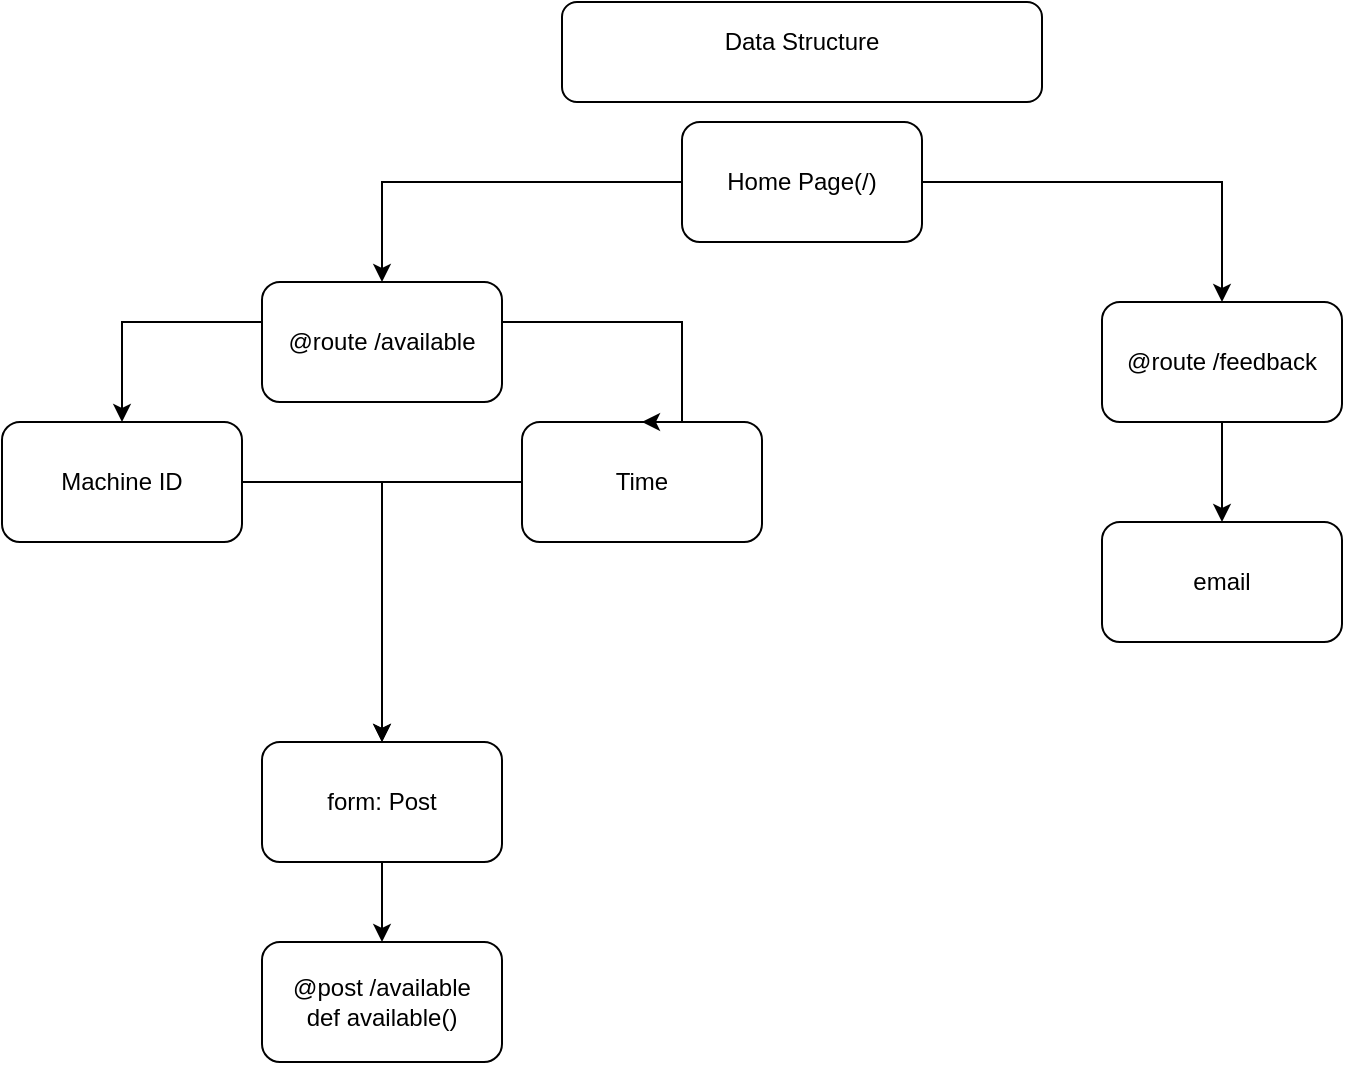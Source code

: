 <mxfile version="12.9.13" type="device"><diagram id="19LA8rvyVbHc2QcTteU6" name="Page-1"><mxGraphModel dx="1490" dy="607" grid="1" gridSize="10" guides="1" tooltips="1" connect="1" arrows="1" fold="1" page="1" pageScale="1" pageWidth="850" pageHeight="1100" math="0" shadow="0"><root><mxCell id="0"/><mxCell id="1" parent="0"/><mxCell id="MEvPISm7qpEVcCpAfaWH-4" value="" style="rounded=1;whiteSpace=wrap;html=1;" vertex="1" parent="1"><mxGeometry x="290" y="50" width="240" height="50" as="geometry"/></mxCell><mxCell id="MEvPISm7qpEVcCpAfaWH-5" value="Data Structure" style="text;html=1;strokeColor=none;fillColor=none;align=center;verticalAlign=middle;whiteSpace=wrap;rounded=0;" vertex="1" parent="1"><mxGeometry x="290" y="60" width="240" height="20" as="geometry"/></mxCell><mxCell id="MEvPISm7qpEVcCpAfaWH-47" style="edgeStyle=orthogonalEdgeStyle;rounded=0;orthogonalLoop=1;jettySize=auto;html=1;entryX=0.5;entryY=0;entryDx=0;entryDy=0;" edge="1" parent="1" source="MEvPISm7qpEVcCpAfaWH-6" target="MEvPISm7qpEVcCpAfaWH-21"><mxGeometry relative="1" as="geometry"/></mxCell><mxCell id="MEvPISm7qpEVcCpAfaWH-6" value="Time" style="rounded=1;whiteSpace=wrap;html=1;" vertex="1" parent="1"><mxGeometry x="270" y="260" width="120" height="60" as="geometry"/></mxCell><mxCell id="MEvPISm7qpEVcCpAfaWH-46" style="edgeStyle=orthogonalEdgeStyle;rounded=0;orthogonalLoop=1;jettySize=auto;html=1;entryX=0.5;entryY=0;entryDx=0;entryDy=0;" edge="1" parent="1" source="MEvPISm7qpEVcCpAfaWH-7" target="MEvPISm7qpEVcCpAfaWH-21"><mxGeometry relative="1" as="geometry"/></mxCell><mxCell id="MEvPISm7qpEVcCpAfaWH-7" value="Machine ID" style="rounded=1;whiteSpace=wrap;html=1;" vertex="1" parent="1"><mxGeometry x="10" y="260" width="120" height="60" as="geometry"/></mxCell><mxCell id="MEvPISm7qpEVcCpAfaWH-20" style="edgeStyle=orthogonalEdgeStyle;rounded=0;orthogonalLoop=1;jettySize=auto;html=1;entryX=0.5;entryY=0;entryDx=0;entryDy=0;" edge="1" parent="1" source="MEvPISm7qpEVcCpAfaWH-8" target="MEvPISm7qpEVcCpAfaWH-19"><mxGeometry relative="1" as="geometry"/></mxCell><mxCell id="MEvPISm7qpEVcCpAfaWH-8" value="@route /feedback" style="rounded=1;whiteSpace=wrap;html=1;" vertex="1" parent="1"><mxGeometry x="560" y="200" width="120" height="60" as="geometry"/></mxCell><mxCell id="MEvPISm7qpEVcCpAfaWH-33" style="edgeStyle=orthogonalEdgeStyle;rounded=0;orthogonalLoop=1;jettySize=auto;html=1;entryX=0.5;entryY=0;entryDx=0;entryDy=0;" edge="1" parent="1" source="MEvPISm7qpEVcCpAfaWH-9" target="MEvPISm7qpEVcCpAfaWH-6"><mxGeometry relative="1" as="geometry"><Array as="points"><mxPoint x="350" y="210"/></Array></mxGeometry></mxCell><mxCell id="MEvPISm7qpEVcCpAfaWH-45" style="edgeStyle=orthogonalEdgeStyle;rounded=0;orthogonalLoop=1;jettySize=auto;html=1;entryX=0.5;entryY=0;entryDx=0;entryDy=0;" edge="1" parent="1" source="MEvPISm7qpEVcCpAfaWH-9" target="MEvPISm7qpEVcCpAfaWH-7"><mxGeometry relative="1" as="geometry"><Array as="points"><mxPoint x="70" y="210"/></Array></mxGeometry></mxCell><mxCell id="MEvPISm7qpEVcCpAfaWH-9" value="@route /available" style="rounded=1;whiteSpace=wrap;html=1;" vertex="1" parent="1"><mxGeometry x="140" y="190" width="120" height="60" as="geometry"/></mxCell><mxCell id="MEvPISm7qpEVcCpAfaWH-13" style="edgeStyle=orthogonalEdgeStyle;rounded=0;orthogonalLoop=1;jettySize=auto;html=1;entryX=0.5;entryY=0;entryDx=0;entryDy=0;" edge="1" parent="1" source="MEvPISm7qpEVcCpAfaWH-10" target="MEvPISm7qpEVcCpAfaWH-9"><mxGeometry relative="1" as="geometry"/></mxCell><mxCell id="MEvPISm7qpEVcCpAfaWH-14" style="edgeStyle=orthogonalEdgeStyle;rounded=0;orthogonalLoop=1;jettySize=auto;html=1;entryX=0.5;entryY=0;entryDx=0;entryDy=0;" edge="1" parent="1" source="MEvPISm7qpEVcCpAfaWH-10" target="MEvPISm7qpEVcCpAfaWH-8"><mxGeometry relative="1" as="geometry"/></mxCell><mxCell id="MEvPISm7qpEVcCpAfaWH-10" value="Home Page(/)" style="rounded=1;whiteSpace=wrap;html=1;" vertex="1" parent="1"><mxGeometry x="350" y="110" width="120" height="60" as="geometry"/></mxCell><mxCell id="MEvPISm7qpEVcCpAfaWH-15" value="@post /available&lt;br&gt;def available()" style="rounded=1;whiteSpace=wrap;html=1;" vertex="1" parent="1"><mxGeometry x="140" y="520" width="120" height="60" as="geometry"/></mxCell><mxCell id="MEvPISm7qpEVcCpAfaWH-19" value="email" style="rounded=1;whiteSpace=wrap;html=1;" vertex="1" parent="1"><mxGeometry x="560" y="310" width="120" height="60" as="geometry"/></mxCell><mxCell id="MEvPISm7qpEVcCpAfaWH-43" style="edgeStyle=orthogonalEdgeStyle;rounded=0;orthogonalLoop=1;jettySize=auto;html=1;" edge="1" parent="1" source="MEvPISm7qpEVcCpAfaWH-21" target="MEvPISm7qpEVcCpAfaWH-15"><mxGeometry relative="1" as="geometry"/></mxCell><mxCell id="MEvPISm7qpEVcCpAfaWH-21" value="form: Post" style="rounded=1;whiteSpace=wrap;html=1;" vertex="1" parent="1"><mxGeometry x="140" y="420" width="120" height="60" as="geometry"/></mxCell></root></mxGraphModel></diagram></mxfile>